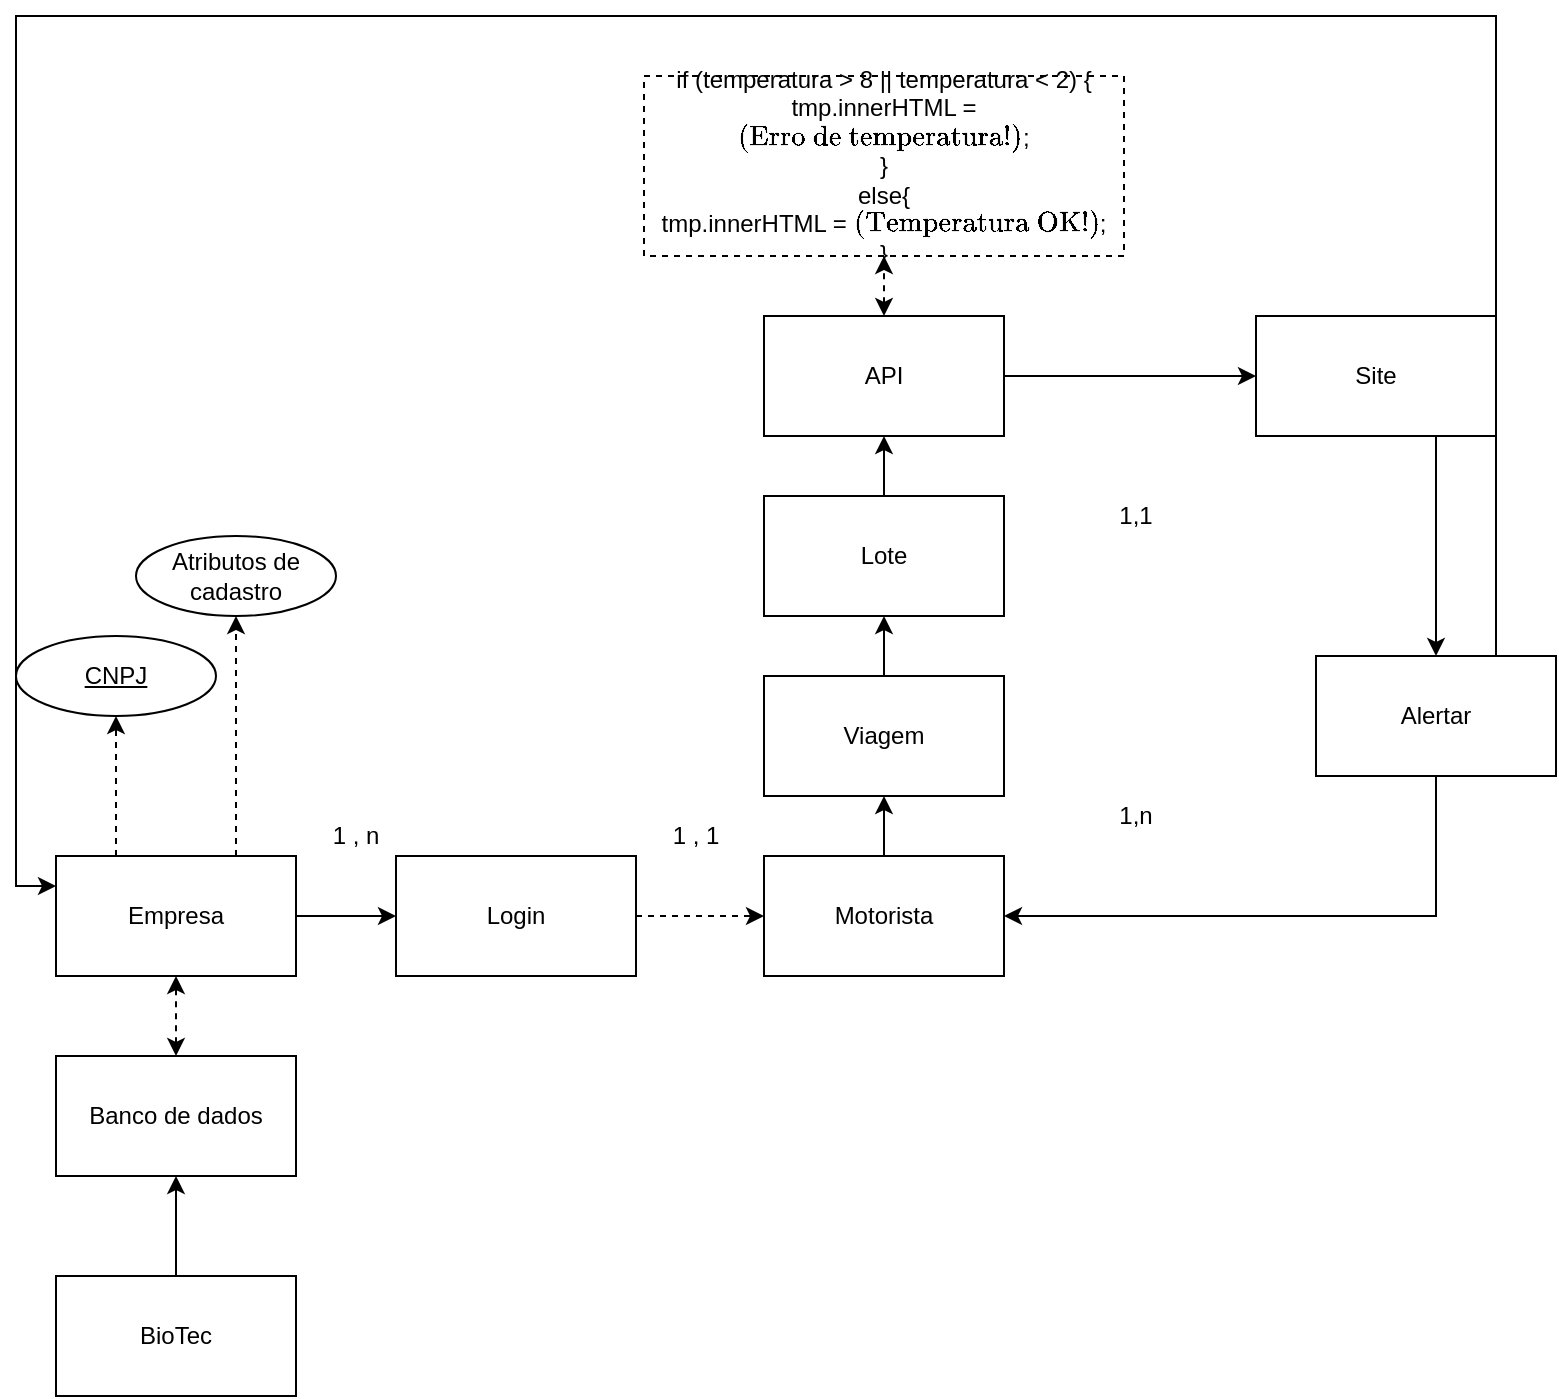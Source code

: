 <mxfile version="13.7.3" type="device"><diagram id="-0zC1rohII1SR_Wwhp1w" name="Página-1"><mxGraphModel dx="929" dy="628" grid="1" gridSize="10" guides="1" tooltips="1" connect="1" arrows="1" fold="1" page="1" pageScale="1" pageWidth="827" pageHeight="1169" math="0" shadow="0"><root><mxCell id="0"/><mxCell id="1" parent="0"/><mxCell id="Hk_B_Wft5oAu4eHeJU2e-6" style="edgeStyle=orthogonalEdgeStyle;rounded=0;orthogonalLoop=1;jettySize=auto;html=1;exitX=1;exitY=0.5;exitDx=0;exitDy=0;entryX=0;entryY=0.5;entryDx=0;entryDy=0;" parent="1" source="Hk_B_Wft5oAu4eHeJU2e-1" target="Hk_B_Wft5oAu4eHeJU2e-2" edge="1"><mxGeometry relative="1" as="geometry"/></mxCell><mxCell id="Hk_B_Wft5oAu4eHeJU2e-21" style="edgeStyle=orthogonalEdgeStyle;rounded=0;orthogonalLoop=1;jettySize=auto;html=1;exitX=0.25;exitY=0;exitDx=0;exitDy=0;entryX=0.5;entryY=1;entryDx=0;entryDy=0;dashed=1;" parent="1" source="Hk_B_Wft5oAu4eHeJU2e-1" target="Hk_B_Wft5oAu4eHeJU2e-22" edge="1"><mxGeometry relative="1" as="geometry"><mxPoint x="200" y="370" as="targetPoint"/></mxGeometry></mxCell><mxCell id="Hk_B_Wft5oAu4eHeJU2e-30" style="edgeStyle=orthogonalEdgeStyle;rounded=0;orthogonalLoop=1;jettySize=auto;html=1;exitX=0.75;exitY=0;exitDx=0;exitDy=0;dashed=1;" parent="1" source="Hk_B_Wft5oAu4eHeJU2e-1" target="Hk_B_Wft5oAu4eHeJU2e-31" edge="1"><mxGeometry relative="1" as="geometry"><mxPoint x="290.0" y="340" as="targetPoint"/></mxGeometry></mxCell><mxCell id="Hk_B_Wft5oAu4eHeJU2e-1" value="Empresa" style="rounded=0;whiteSpace=wrap;html=1;" parent="1" vertex="1"><mxGeometry x="60" y="440" width="120" height="60" as="geometry"/></mxCell><mxCell id="Hk_B_Wft5oAu4eHeJU2e-28" style="edgeStyle=orthogonalEdgeStyle;rounded=0;orthogonalLoop=1;jettySize=auto;html=1;exitX=1;exitY=0.5;exitDx=0;exitDy=0;dashed=1;entryX=0;entryY=0.5;entryDx=0;entryDy=0;" parent="1" source="Hk_B_Wft5oAu4eHeJU2e-2" target="Hk_B_Wft5oAu4eHeJU2e-3" edge="1"><mxGeometry relative="1" as="geometry"><mxPoint x="510" y="470" as="targetPoint"/></mxGeometry></mxCell><mxCell id="Hk_B_Wft5oAu4eHeJU2e-2" value="Login" style="rounded=0;whiteSpace=wrap;html=1;" parent="1" vertex="1"><mxGeometry x="230" y="440" width="120" height="60" as="geometry"/></mxCell><mxCell id="Hk_B_Wft5oAu4eHeJU2e-8" style="edgeStyle=orthogonalEdgeStyle;rounded=0;orthogonalLoop=1;jettySize=auto;html=1;exitX=0.5;exitY=0;exitDx=0;exitDy=0;entryX=0.5;entryY=1;entryDx=0;entryDy=0;" parent="1" source="Hk_B_Wft5oAu4eHeJU2e-3" target="Hk_B_Wft5oAu4eHeJU2e-5" edge="1"><mxGeometry relative="1" as="geometry"/></mxCell><mxCell id="Hk_B_Wft5oAu4eHeJU2e-3" value="Motorista" style="rounded=0;whiteSpace=wrap;html=1;" parent="1" vertex="1"><mxGeometry x="414" y="440" width="120" height="60" as="geometry"/></mxCell><mxCell id="0QOD-j4vOCGR0kOp7byz-8" style="edgeStyle=orthogonalEdgeStyle;rounded=0;orthogonalLoop=1;jettySize=auto;html=1;exitX=1;exitY=0.5;exitDx=0;exitDy=0;entryX=0;entryY=0.5;entryDx=0;entryDy=0;" edge="1" parent="1" source="Hk_B_Wft5oAu4eHeJU2e-4" target="0QOD-j4vOCGR0kOp7byz-7"><mxGeometry relative="1" as="geometry"/></mxCell><mxCell id="Hk_B_Wft5oAu4eHeJU2e-4" value="API" style="rounded=0;whiteSpace=wrap;html=1;" parent="1" vertex="1"><mxGeometry x="414" y="170" width="120" height="60" as="geometry"/></mxCell><mxCell id="Hk_B_Wft5oAu4eHeJU2e-5" value="Viagem" style="rounded=0;whiteSpace=wrap;html=1;" parent="1" vertex="1"><mxGeometry x="414" y="350" width="120" height="60" as="geometry"/></mxCell><mxCell id="Hk_B_Wft5oAu4eHeJU2e-10" value="1 , n" style="text;html=1;strokeColor=none;fillColor=none;align=center;verticalAlign=middle;whiteSpace=wrap;rounded=0;" parent="1" vertex="1"><mxGeometry x="190" y="420" width="40" height="20" as="geometry"/></mxCell><mxCell id="Hk_B_Wft5oAu4eHeJU2e-12" value="1,n" style="text;html=1;strokeColor=none;fillColor=none;align=center;verticalAlign=middle;whiteSpace=wrap;rounded=0;" parent="1" vertex="1"><mxGeometry x="580" y="410" width="40" height="20" as="geometry"/></mxCell><mxCell id="Hk_B_Wft5oAu4eHeJU2e-13" value="1,1" style="text;html=1;strokeColor=none;fillColor=none;align=center;verticalAlign=middle;whiteSpace=wrap;rounded=0;" parent="1" vertex="1"><mxGeometry x="580" y="260" width="40" height="20" as="geometry"/></mxCell><mxCell id="Hk_B_Wft5oAu4eHeJU2e-32" style="edgeStyle=orthogonalEdgeStyle;rounded=0;orthogonalLoop=1;jettySize=auto;html=1;exitX=0.5;exitY=1;exitDx=0;exitDy=0;entryX=1;entryY=0.5;entryDx=0;entryDy=0;" parent="1" source="Hk_B_Wft5oAu4eHeJU2e-14" target="Hk_B_Wft5oAu4eHeJU2e-3" edge="1"><mxGeometry relative="1" as="geometry"/></mxCell><mxCell id="0QOD-j4vOCGR0kOp7byz-11" style="edgeStyle=orthogonalEdgeStyle;rounded=0;orthogonalLoop=1;jettySize=auto;html=1;exitX=0.75;exitY=0;exitDx=0;exitDy=0;entryX=0;entryY=0.25;entryDx=0;entryDy=0;" edge="1" parent="1" source="Hk_B_Wft5oAu4eHeJU2e-14" target="Hk_B_Wft5oAu4eHeJU2e-1"><mxGeometry relative="1" as="geometry"><Array as="points"><mxPoint x="780" y="340"/><mxPoint x="780" y="20"/><mxPoint x="40" y="20"/><mxPoint x="40" y="455"/></Array></mxGeometry></mxCell><mxCell id="Hk_B_Wft5oAu4eHeJU2e-14" value="Alertar" style="rounded=0;whiteSpace=wrap;html=1;" parent="1" vertex="1"><mxGeometry x="690" y="340" width="120" height="60" as="geometry"/></mxCell><mxCell id="Hk_B_Wft5oAu4eHeJU2e-18" value="if (temperatura &amp;gt; 8 || temperatura &amp;lt; 2) {&lt;br&gt;tmp.innerHTML = `(&quot;Erro de temperatura!&quot;)`;&lt;br&gt;}&lt;br&gt;else{&lt;br&gt;tmp.innerHTML = `(&quot;Temperatura OK!&quot;)`;&lt;br&gt;}" style="text;html=1;align=center;verticalAlign=middle;whiteSpace=wrap;rounded=0;sketch=0;strokeColor=#000000;dashed=1;" parent="1" vertex="1"><mxGeometry x="354" y="50" width="240" height="90" as="geometry"/></mxCell><mxCell id="Hk_B_Wft5oAu4eHeJU2e-19" value="" style="endArrow=classic;startArrow=classic;html=1;entryX=0.5;entryY=1;entryDx=0;entryDy=0;exitX=0.5;exitY=0;exitDx=0;exitDy=0;dashed=1;" parent="1" source="Hk_B_Wft5oAu4eHeJU2e-4" target="Hk_B_Wft5oAu4eHeJU2e-18" edge="1"><mxGeometry width="50" height="50" relative="1" as="geometry"><mxPoint x="430" y="310" as="sourcePoint"/><mxPoint x="480" y="260" as="targetPoint"/></mxGeometry></mxCell><mxCell id="Hk_B_Wft5oAu4eHeJU2e-22" value="CNPJ" style="ellipse;whiteSpace=wrap;html=1;align=center;fontStyle=4;" parent="1" vertex="1"><mxGeometry x="40" y="330" width="100" height="40" as="geometry"/></mxCell><mxCell id="Hk_B_Wft5oAu4eHeJU2e-23" value="Banco de dados" style="rounded=0;whiteSpace=wrap;html=1;sketch=0;strokeColor=#000000;fillColor=none;" parent="1" vertex="1"><mxGeometry x="60" y="540" width="120" height="60" as="geometry"/></mxCell><mxCell id="Hk_B_Wft5oAu4eHeJU2e-24" value="" style="endArrow=classic;startArrow=classic;html=1;dashed=1;exitX=0.5;exitY=0;exitDx=0;exitDy=0;entryX=0.5;entryY=1;entryDx=0;entryDy=0;" parent="1" source="Hk_B_Wft5oAu4eHeJU2e-23" target="Hk_B_Wft5oAu4eHeJU2e-1" edge="1"><mxGeometry width="50" height="50" relative="1" as="geometry"><mxPoint x="380" y="480" as="sourcePoint"/><mxPoint x="430" y="430" as="targetPoint"/></mxGeometry></mxCell><mxCell id="Hk_B_Wft5oAu4eHeJU2e-11" value="1 , 1" style="text;html=1;strokeColor=none;fillColor=none;align=center;verticalAlign=middle;whiteSpace=wrap;rounded=0;" parent="1" vertex="1"><mxGeometry x="360" y="420" width="40" height="20" as="geometry"/></mxCell><mxCell id="Hk_B_Wft5oAu4eHeJU2e-31" value="Atributos de cadastro" style="ellipse;whiteSpace=wrap;html=1;align=center;" parent="1" vertex="1"><mxGeometry x="100.0" y="280" width="100" height="40" as="geometry"/></mxCell><mxCell id="0QOD-j4vOCGR0kOp7byz-3" style="edgeStyle=orthogonalEdgeStyle;rounded=0;orthogonalLoop=1;jettySize=auto;html=1;exitX=0.5;exitY=0;exitDx=0;exitDy=0;entryX=0.5;entryY=1;entryDx=0;entryDy=0;" edge="1" parent="1" source="0QOD-j4vOCGR0kOp7byz-2" target="Hk_B_Wft5oAu4eHeJU2e-23"><mxGeometry relative="1" as="geometry"/></mxCell><mxCell id="0QOD-j4vOCGR0kOp7byz-2" value="BioTec" style="rounded=0;whiteSpace=wrap;html=1;" vertex="1" parent="1"><mxGeometry x="60.002" y="650" width="120" height="60" as="geometry"/></mxCell><mxCell id="0QOD-j4vOCGR0kOp7byz-6" style="edgeStyle=orthogonalEdgeStyle;rounded=0;orthogonalLoop=1;jettySize=auto;html=1;exitX=0.5;exitY=0;exitDx=0;exitDy=0;entryX=0.5;entryY=1;entryDx=0;entryDy=0;" edge="1" parent="1" source="0QOD-j4vOCGR0kOp7byz-4" target="Hk_B_Wft5oAu4eHeJU2e-4"><mxGeometry relative="1" as="geometry"/></mxCell><mxCell id="0QOD-j4vOCGR0kOp7byz-4" value="Lote" style="rounded=0;whiteSpace=wrap;html=1;" vertex="1" parent="1"><mxGeometry x="414" y="260" width="120" height="60" as="geometry"/></mxCell><mxCell id="0QOD-j4vOCGR0kOp7byz-5" value="" style="endArrow=classic;html=1;exitX=0.5;exitY=0;exitDx=0;exitDy=0;entryX=0.5;entryY=1;entryDx=0;entryDy=0;" edge="1" parent="1" source="Hk_B_Wft5oAu4eHeJU2e-5" target="0QOD-j4vOCGR0kOp7byz-4"><mxGeometry width="50" height="50" relative="1" as="geometry"><mxPoint x="380" y="340" as="sourcePoint"/><mxPoint x="430" y="290" as="targetPoint"/></mxGeometry></mxCell><mxCell id="0QOD-j4vOCGR0kOp7byz-9" style="edgeStyle=orthogonalEdgeStyle;rounded=0;orthogonalLoop=1;jettySize=auto;html=1;exitX=0.75;exitY=1;exitDx=0;exitDy=0;entryX=0.5;entryY=0;entryDx=0;entryDy=0;" edge="1" parent="1" source="0QOD-j4vOCGR0kOp7byz-7" target="Hk_B_Wft5oAu4eHeJU2e-14"><mxGeometry relative="1" as="geometry"/></mxCell><mxCell id="0QOD-j4vOCGR0kOp7byz-7" value="Site" style="rounded=0;whiteSpace=wrap;html=1;" vertex="1" parent="1"><mxGeometry x="660" y="170" width="120" height="60" as="geometry"/></mxCell></root></mxGraphModel></diagram></mxfile>